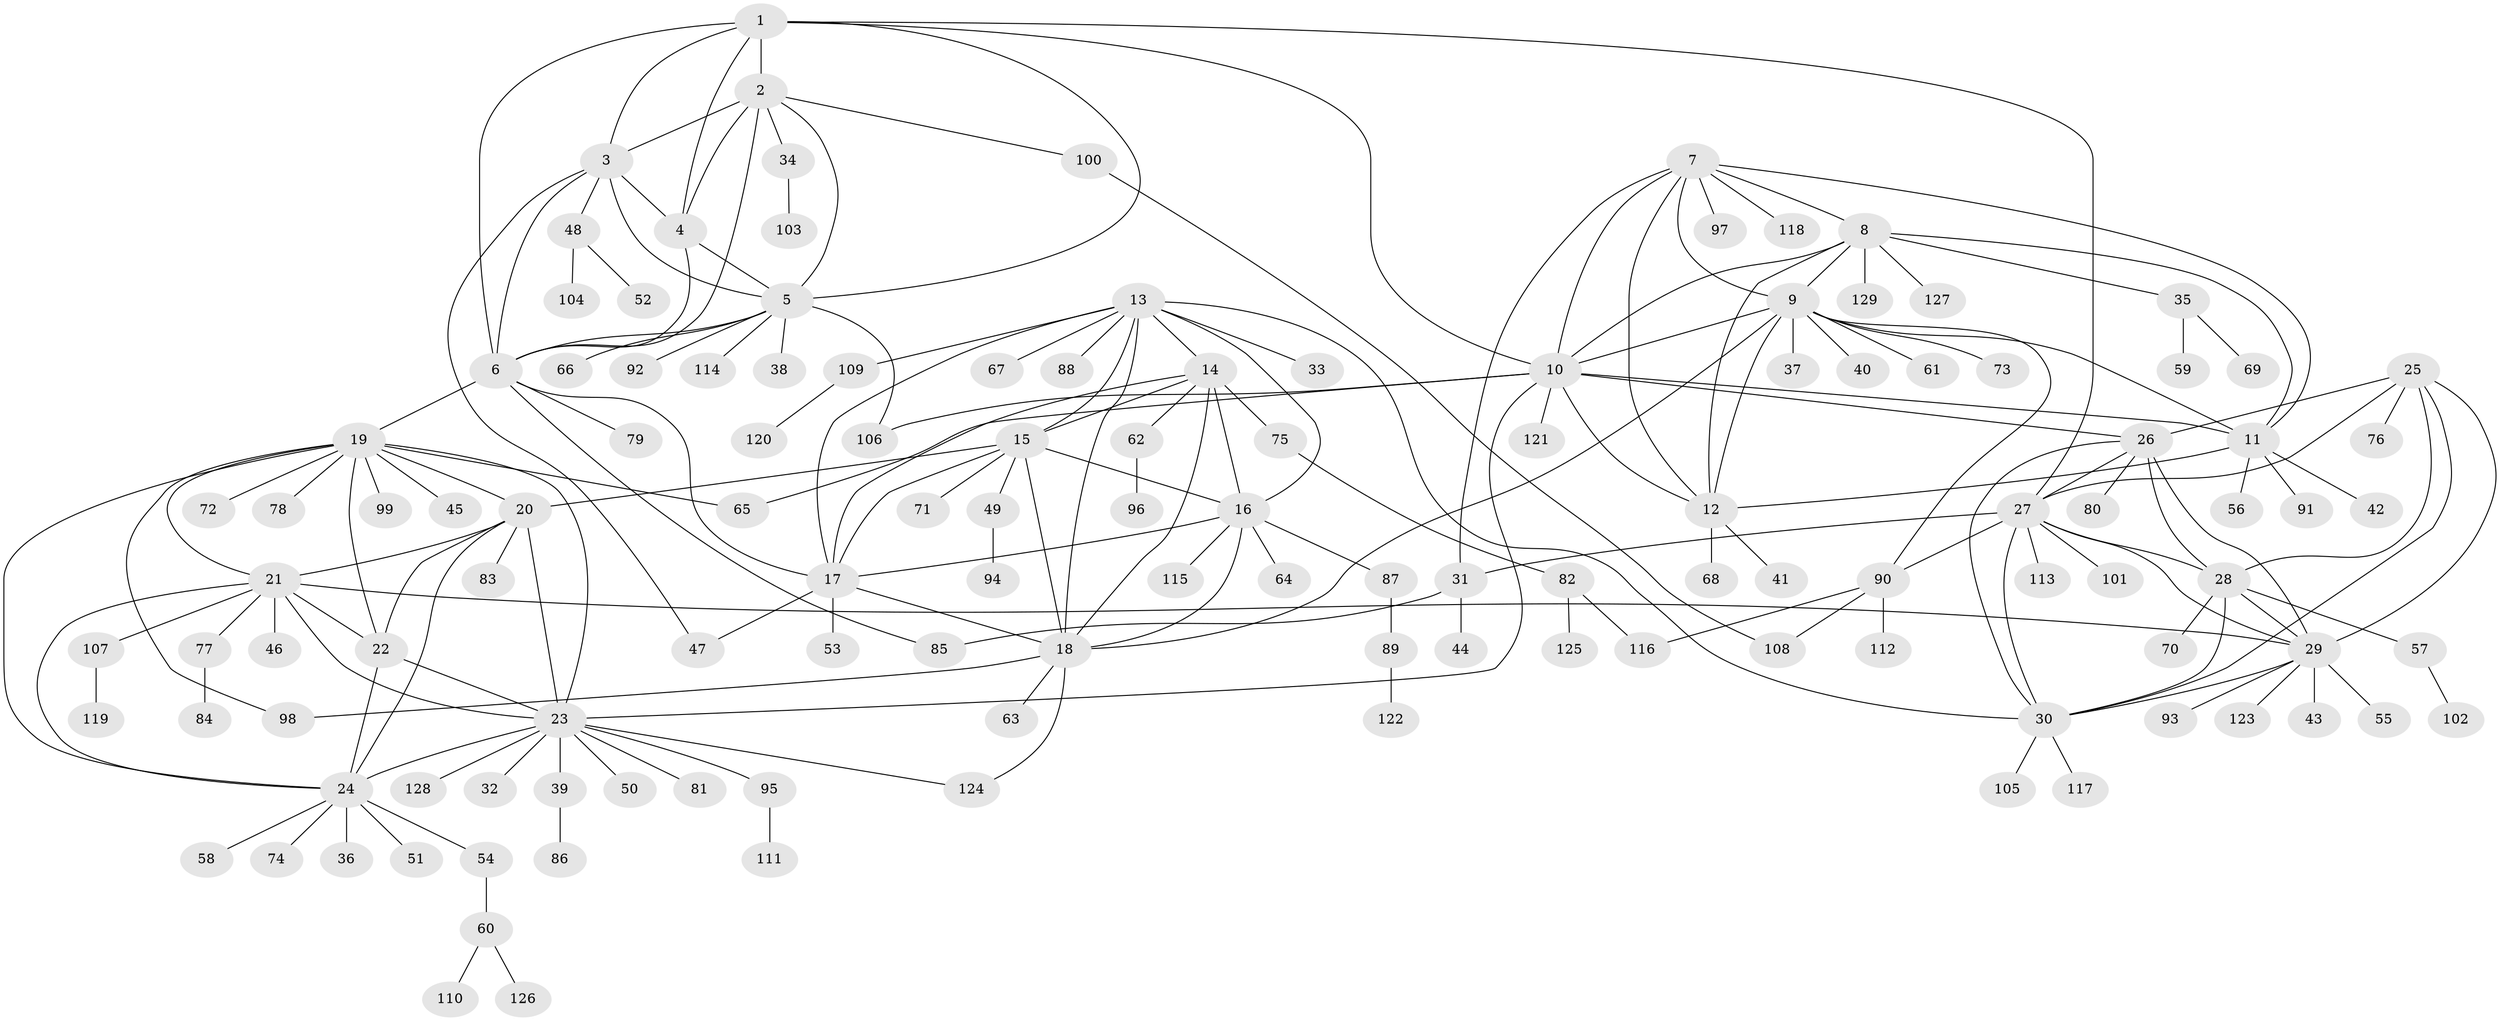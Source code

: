 // coarse degree distribution, {7: 0.03125, 9: 0.03125, 3: 0.03125, 10: 0.03125, 6: 0.0625, 5: 0.03125, 13: 0.010416666666666666, 8: 0.020833333333333332, 11: 0.020833333333333332, 1: 0.6145833333333334, 2: 0.11458333333333333}
// Generated by graph-tools (version 1.1) at 2025/24/03/03/25 07:24:17]
// undirected, 129 vertices, 194 edges
graph export_dot {
graph [start="1"]
  node [color=gray90,style=filled];
  1;
  2;
  3;
  4;
  5;
  6;
  7;
  8;
  9;
  10;
  11;
  12;
  13;
  14;
  15;
  16;
  17;
  18;
  19;
  20;
  21;
  22;
  23;
  24;
  25;
  26;
  27;
  28;
  29;
  30;
  31;
  32;
  33;
  34;
  35;
  36;
  37;
  38;
  39;
  40;
  41;
  42;
  43;
  44;
  45;
  46;
  47;
  48;
  49;
  50;
  51;
  52;
  53;
  54;
  55;
  56;
  57;
  58;
  59;
  60;
  61;
  62;
  63;
  64;
  65;
  66;
  67;
  68;
  69;
  70;
  71;
  72;
  73;
  74;
  75;
  76;
  77;
  78;
  79;
  80;
  81;
  82;
  83;
  84;
  85;
  86;
  87;
  88;
  89;
  90;
  91;
  92;
  93;
  94;
  95;
  96;
  97;
  98;
  99;
  100;
  101;
  102;
  103;
  104;
  105;
  106;
  107;
  108;
  109;
  110;
  111;
  112;
  113;
  114;
  115;
  116;
  117;
  118;
  119;
  120;
  121;
  122;
  123;
  124;
  125;
  126;
  127;
  128;
  129;
  1 -- 2;
  1 -- 3;
  1 -- 4;
  1 -- 5;
  1 -- 6;
  1 -- 10;
  1 -- 27;
  2 -- 3;
  2 -- 4;
  2 -- 5;
  2 -- 6;
  2 -- 34;
  2 -- 100;
  3 -- 4;
  3 -- 5;
  3 -- 6;
  3 -- 47;
  3 -- 48;
  4 -- 5;
  4 -- 6;
  5 -- 6;
  5 -- 38;
  5 -- 66;
  5 -- 92;
  5 -- 106;
  5 -- 114;
  6 -- 17;
  6 -- 19;
  6 -- 79;
  6 -- 85;
  7 -- 8;
  7 -- 9;
  7 -- 10;
  7 -- 11;
  7 -- 12;
  7 -- 31;
  7 -- 97;
  7 -- 118;
  8 -- 9;
  8 -- 10;
  8 -- 11;
  8 -- 12;
  8 -- 35;
  8 -- 127;
  8 -- 129;
  9 -- 10;
  9 -- 11;
  9 -- 12;
  9 -- 18;
  9 -- 37;
  9 -- 40;
  9 -- 61;
  9 -- 73;
  9 -- 90;
  10 -- 11;
  10 -- 12;
  10 -- 23;
  10 -- 26;
  10 -- 65;
  10 -- 106;
  10 -- 121;
  11 -- 12;
  11 -- 42;
  11 -- 56;
  11 -- 91;
  12 -- 41;
  12 -- 68;
  13 -- 14;
  13 -- 15;
  13 -- 16;
  13 -- 17;
  13 -- 18;
  13 -- 30;
  13 -- 33;
  13 -- 67;
  13 -- 88;
  13 -- 109;
  14 -- 15;
  14 -- 16;
  14 -- 17;
  14 -- 18;
  14 -- 62;
  14 -- 75;
  15 -- 16;
  15 -- 17;
  15 -- 18;
  15 -- 20;
  15 -- 49;
  15 -- 71;
  16 -- 17;
  16 -- 18;
  16 -- 64;
  16 -- 87;
  16 -- 115;
  17 -- 18;
  17 -- 47;
  17 -- 53;
  18 -- 63;
  18 -- 98;
  18 -- 124;
  19 -- 20;
  19 -- 21;
  19 -- 22;
  19 -- 23;
  19 -- 24;
  19 -- 45;
  19 -- 65;
  19 -- 72;
  19 -- 78;
  19 -- 98;
  19 -- 99;
  20 -- 21;
  20 -- 22;
  20 -- 23;
  20 -- 24;
  20 -- 83;
  21 -- 22;
  21 -- 23;
  21 -- 24;
  21 -- 29;
  21 -- 46;
  21 -- 77;
  21 -- 107;
  22 -- 23;
  22 -- 24;
  23 -- 24;
  23 -- 32;
  23 -- 39;
  23 -- 50;
  23 -- 81;
  23 -- 95;
  23 -- 124;
  23 -- 128;
  24 -- 36;
  24 -- 51;
  24 -- 54;
  24 -- 58;
  24 -- 74;
  25 -- 26;
  25 -- 27;
  25 -- 28;
  25 -- 29;
  25 -- 30;
  25 -- 76;
  26 -- 27;
  26 -- 28;
  26 -- 29;
  26 -- 30;
  26 -- 80;
  27 -- 28;
  27 -- 29;
  27 -- 30;
  27 -- 31;
  27 -- 90;
  27 -- 101;
  27 -- 113;
  28 -- 29;
  28 -- 30;
  28 -- 57;
  28 -- 70;
  29 -- 30;
  29 -- 43;
  29 -- 55;
  29 -- 93;
  29 -- 123;
  30 -- 105;
  30 -- 117;
  31 -- 44;
  31 -- 85;
  34 -- 103;
  35 -- 59;
  35 -- 69;
  39 -- 86;
  48 -- 52;
  48 -- 104;
  49 -- 94;
  54 -- 60;
  57 -- 102;
  60 -- 110;
  60 -- 126;
  62 -- 96;
  75 -- 82;
  77 -- 84;
  82 -- 116;
  82 -- 125;
  87 -- 89;
  89 -- 122;
  90 -- 108;
  90 -- 112;
  90 -- 116;
  95 -- 111;
  100 -- 108;
  107 -- 119;
  109 -- 120;
}
